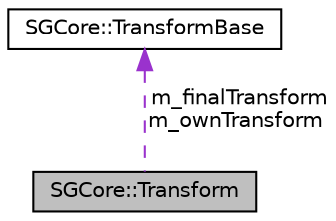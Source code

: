 digraph "SGCore::Transform"
{
 // LATEX_PDF_SIZE
  edge [fontname="Helvetica",fontsize="10",labelfontname="Helvetica",labelfontsize="10"];
  node [fontname="Helvetica",fontsize="10",shape=record];
  Node1 [label="SGCore::Transform",height=0.2,width=0.4,color="black", fillcolor="grey75", style="filled", fontcolor="black",tooltip=" "];
  Node2 -> Node1 [dir="back",color="darkorchid3",fontsize="10",style="dashed",label=" m_finalTransform\nm_ownTransform" ,fontname="Helvetica"];
  Node2 [label="SGCore::TransformBase",height=0.2,width=0.4,color="black", fillcolor="white", style="filled",URL="$structSGCore_1_1TransformBase.html",tooltip=" "];
}

